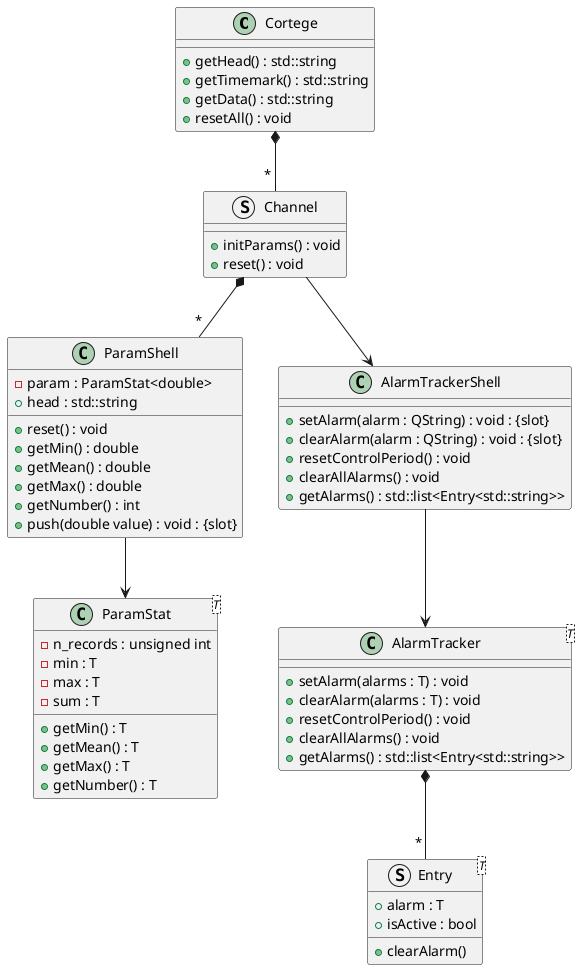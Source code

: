 @startuml CortegeClassDiagram

class Cortege {
    + getHead() : std::string
    + getTimemark() : std::string
    + getData() : std::string
    + resetAll() : void
}

struct Channel {
    + initParams() : void
    + reset() : void
}


class ParamShell {
    - param : ParamStat<double>
    + head : std::string
    + reset() : void
    + getMin() : double
    + getMean() : double
    + getMax() : double
    + getNumber() : int
    + push(double value) : void : {slot}
}

class ParamStat<T> {
    - n_records : unsigned int
    - min : T
    - max : T
    - sum : T
    + getMin() : T
    + getMean() : T
    + getMax() : T
    + getNumber() : T
}

class AlarmTrackerShell {
    + setAlarm(alarm : QString) : void : {slot}
    + clearAlarm(alarm : QString) : void : {slot}
    + resetControlPeriod() : void
    + clearAllAlarms() : void
    + getAlarms() : std::list<Entry<std::string>>
}

class AlarmTracker<T> {
    + setAlarm(alarms : T) : void
    + clearAlarm(alarms : T) : void
    + resetControlPeriod() : void
    + clearAllAlarms() : void
    + getAlarms() : std::list<Entry<std::string>>

}

struct Entry<T> {
    + alarm : T
    + isActive : bool
    + clearAlarm()
}



Cortege *-- " * " Channel

Channel *-- " * " ParamShell

Channel --> AlarmTrackerShell

ParamShell --> ParamStat

AlarmTrackerShell --> AlarmTracker

AlarmTracker *-- " * " Entry











@enduml
